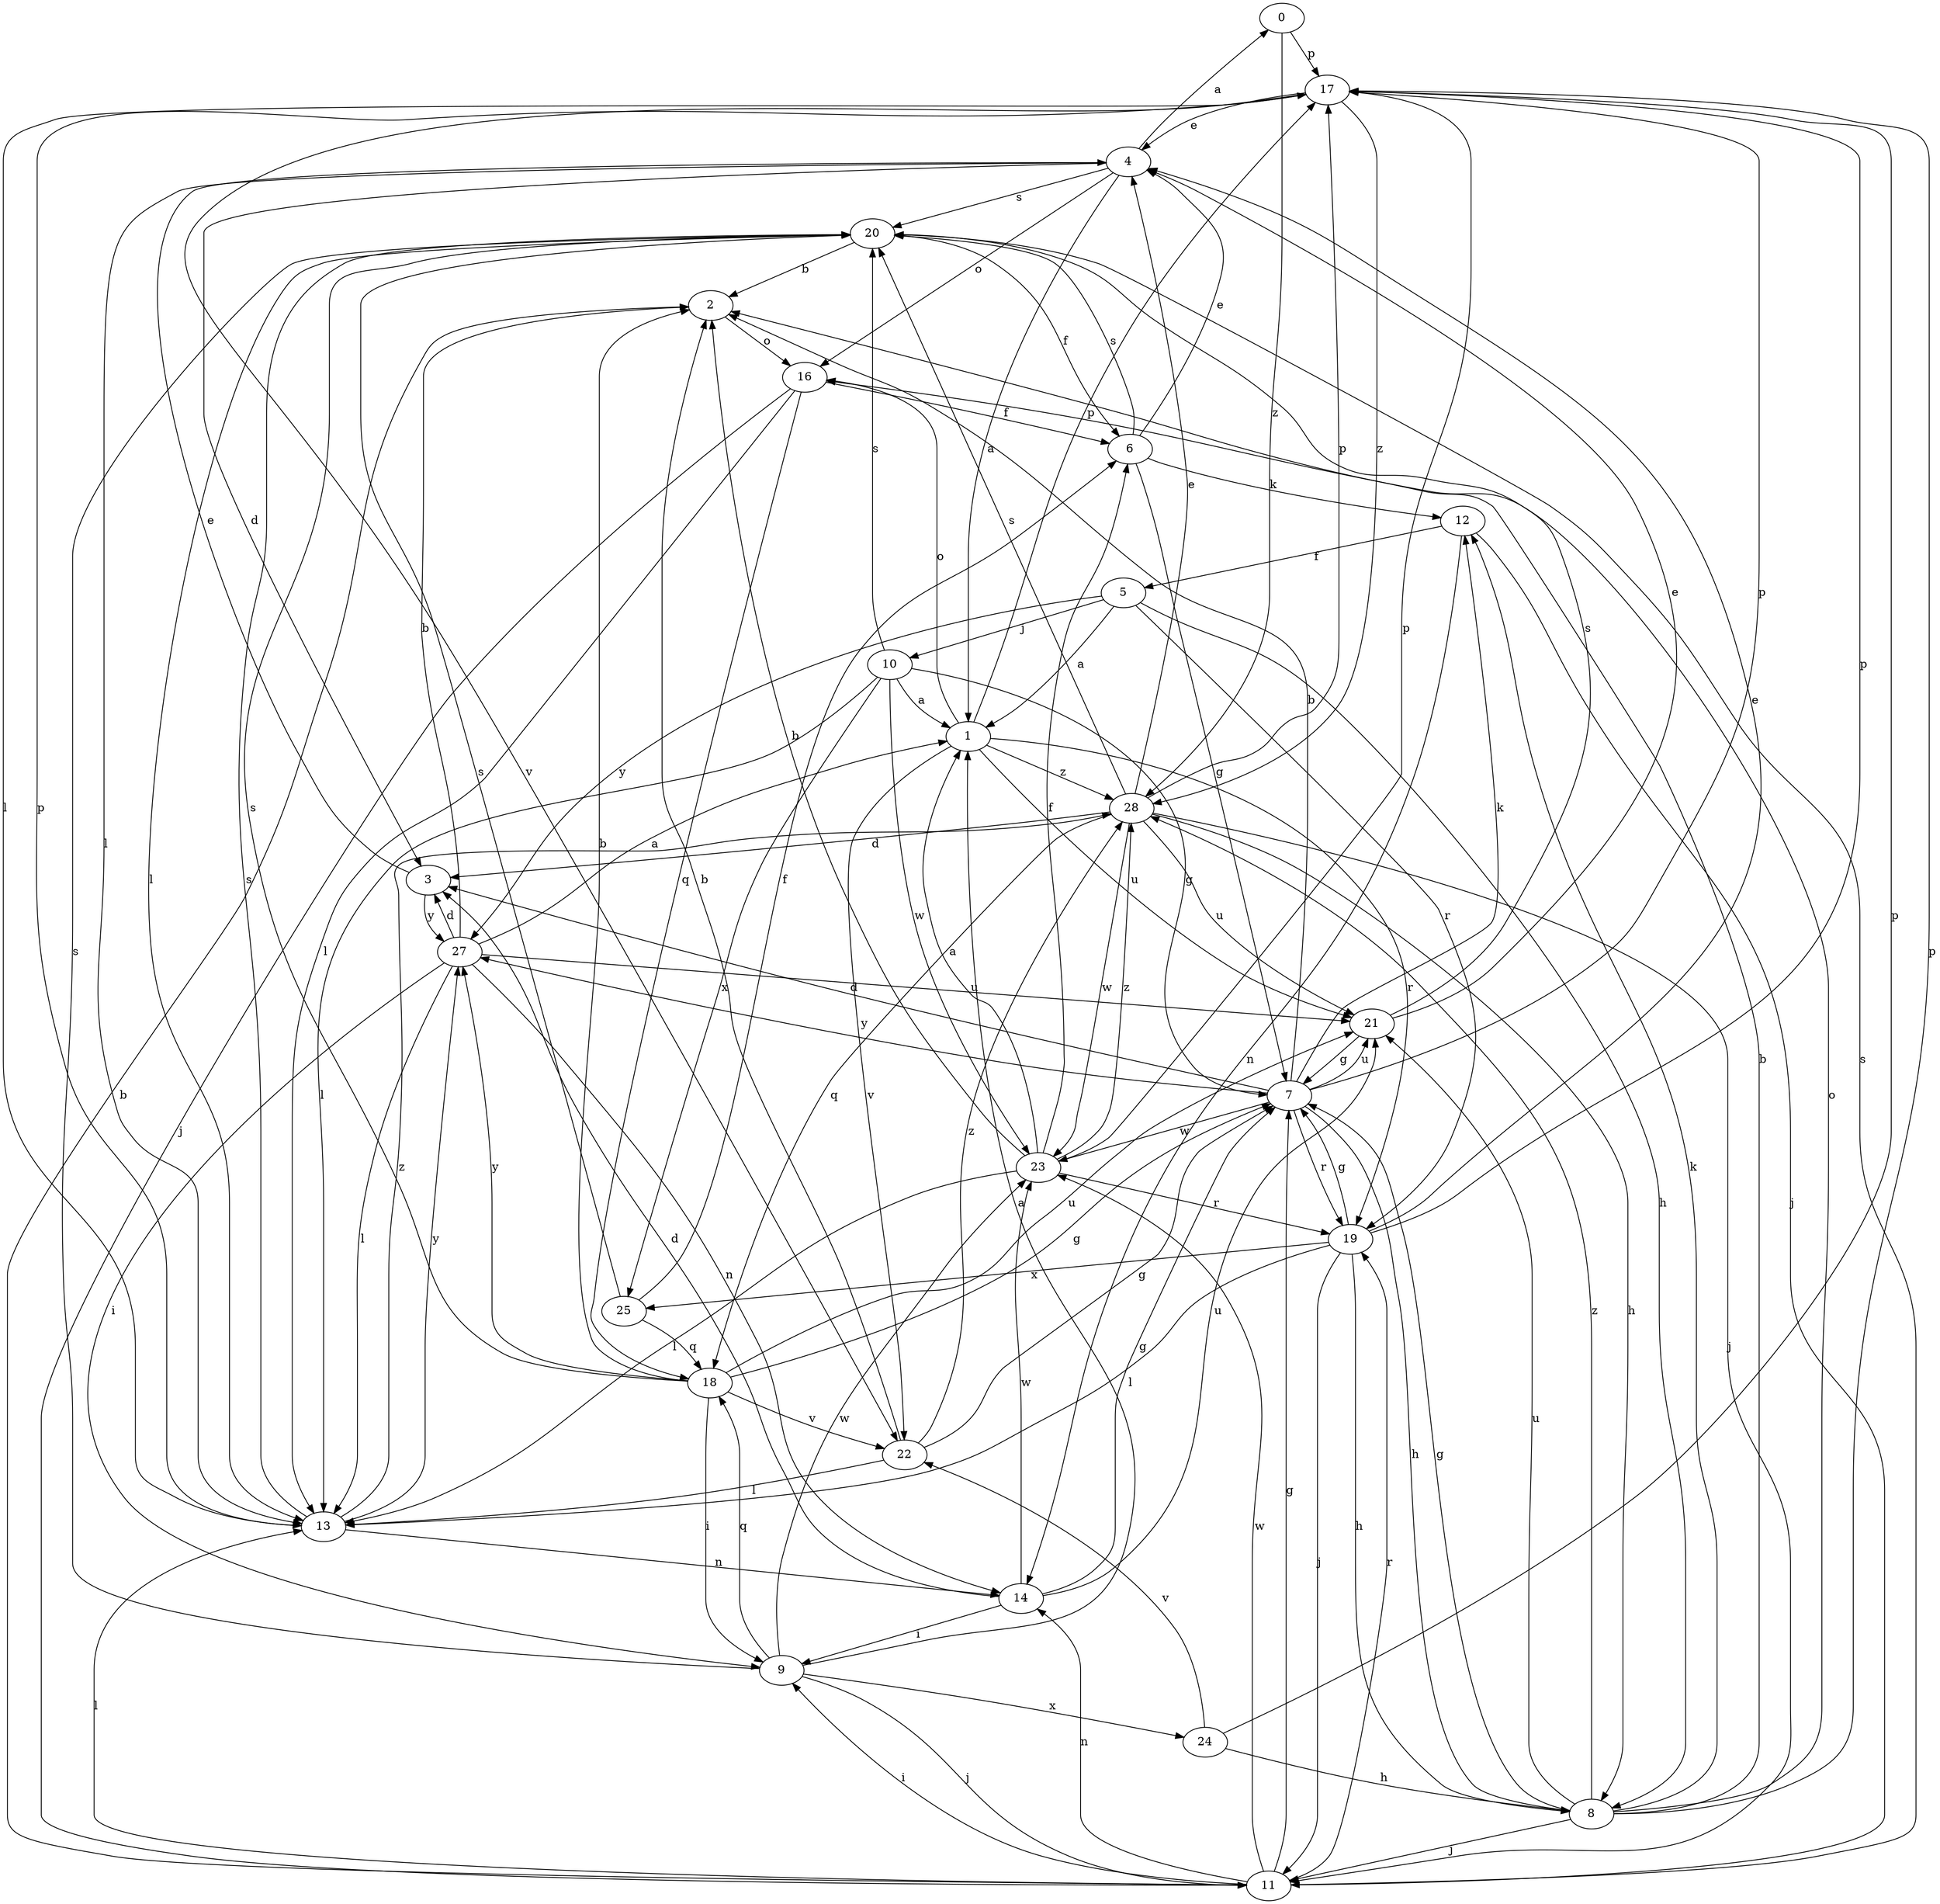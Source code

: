strict digraph  {
0;
1;
2;
3;
4;
5;
6;
7;
8;
9;
10;
11;
12;
13;
14;
16;
17;
18;
19;
20;
21;
22;
23;
24;
25;
27;
28;
0 -> 17  [label=p];
0 -> 28  [label=z];
1 -> 16  [label=o];
1 -> 17  [label=p];
1 -> 19  [label=r];
1 -> 21  [label=u];
1 -> 22  [label=v];
1 -> 28  [label=z];
2 -> 16  [label=o];
3 -> 4  [label=e];
3 -> 27  [label=y];
4 -> 0  [label=a];
4 -> 1  [label=a];
4 -> 3  [label=d];
4 -> 13  [label=l];
4 -> 16  [label=o];
4 -> 20  [label=s];
5 -> 1  [label=a];
5 -> 8  [label=h];
5 -> 10  [label=j];
5 -> 19  [label=r];
5 -> 27  [label=y];
6 -> 4  [label=e];
6 -> 7  [label=g];
6 -> 12  [label=k];
6 -> 20  [label=s];
7 -> 2  [label=b];
7 -> 3  [label=d];
7 -> 8  [label=h];
7 -> 12  [label=k];
7 -> 17  [label=p];
7 -> 19  [label=r];
7 -> 21  [label=u];
7 -> 23  [label=w];
7 -> 27  [label=y];
8 -> 2  [label=b];
8 -> 7  [label=g];
8 -> 11  [label=j];
8 -> 12  [label=k];
8 -> 16  [label=o];
8 -> 17  [label=p];
8 -> 21  [label=u];
8 -> 28  [label=z];
9 -> 1  [label=a];
9 -> 11  [label=j];
9 -> 18  [label=q];
9 -> 20  [label=s];
9 -> 23  [label=w];
9 -> 24  [label=x];
10 -> 1  [label=a];
10 -> 7  [label=g];
10 -> 13  [label=l];
10 -> 20  [label=s];
10 -> 23  [label=w];
10 -> 25  [label=x];
11 -> 2  [label=b];
11 -> 7  [label=g];
11 -> 9  [label=i];
11 -> 13  [label=l];
11 -> 14  [label=n];
11 -> 19  [label=r];
11 -> 20  [label=s];
11 -> 23  [label=w];
12 -> 5  [label=f];
12 -> 11  [label=j];
12 -> 14  [label=n];
13 -> 14  [label=n];
13 -> 17  [label=p];
13 -> 20  [label=s];
13 -> 27  [label=y];
13 -> 28  [label=z];
14 -> 3  [label=d];
14 -> 7  [label=g];
14 -> 9  [label=i];
14 -> 21  [label=u];
14 -> 23  [label=w];
16 -> 6  [label=f];
16 -> 11  [label=j];
16 -> 13  [label=l];
16 -> 18  [label=q];
17 -> 4  [label=e];
17 -> 13  [label=l];
17 -> 22  [label=v];
17 -> 28  [label=z];
18 -> 2  [label=b];
18 -> 7  [label=g];
18 -> 9  [label=i];
18 -> 20  [label=s];
18 -> 21  [label=u];
18 -> 22  [label=v];
18 -> 27  [label=y];
19 -> 4  [label=e];
19 -> 7  [label=g];
19 -> 8  [label=h];
19 -> 11  [label=j];
19 -> 13  [label=l];
19 -> 17  [label=p];
19 -> 25  [label=x];
20 -> 2  [label=b];
20 -> 6  [label=f];
20 -> 13  [label=l];
21 -> 4  [label=e];
21 -> 7  [label=g];
21 -> 20  [label=s];
22 -> 2  [label=b];
22 -> 7  [label=g];
22 -> 13  [label=l];
22 -> 28  [label=z];
23 -> 1  [label=a];
23 -> 2  [label=b];
23 -> 6  [label=f];
23 -> 13  [label=l];
23 -> 17  [label=p];
23 -> 19  [label=r];
23 -> 28  [label=z];
24 -> 8  [label=h];
24 -> 17  [label=p];
24 -> 22  [label=v];
25 -> 6  [label=f];
25 -> 18  [label=q];
25 -> 20  [label=s];
27 -> 1  [label=a];
27 -> 2  [label=b];
27 -> 3  [label=d];
27 -> 9  [label=i];
27 -> 13  [label=l];
27 -> 14  [label=n];
27 -> 21  [label=u];
28 -> 3  [label=d];
28 -> 4  [label=e];
28 -> 8  [label=h];
28 -> 11  [label=j];
28 -> 17  [label=p];
28 -> 18  [label=q];
28 -> 20  [label=s];
28 -> 21  [label=u];
28 -> 23  [label=w];
}
